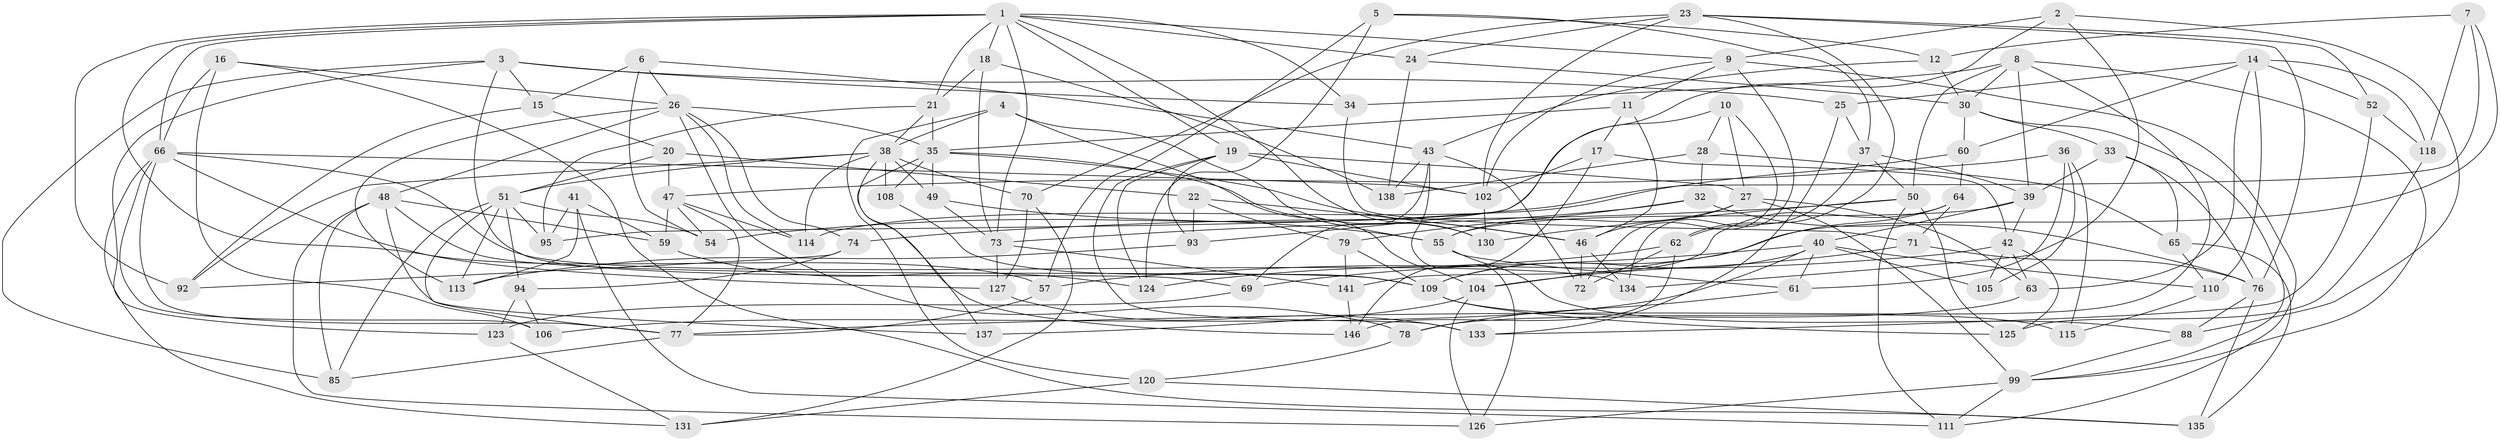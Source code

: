 // original degree distribution, {4: 1.0}
// Generated by graph-tools (version 1.1) at 2025/21/03/04/25 18:21:01]
// undirected, 102 vertices, 242 edges
graph export_dot {
graph [start="1"]
  node [color=gray90,style=filled];
  1 [super="+13+82"];
  2;
  3 [super="+103"];
  4;
  5;
  6;
  7;
  8 [super="+58"];
  9 [super="+31"];
  10;
  11;
  12;
  14 [super="+139"];
  15;
  16;
  17;
  18;
  19 [super="+136"];
  20;
  21 [super="+86"];
  22;
  23 [super="+143"];
  24;
  25;
  26 [super="+97"];
  27 [super="+29"];
  28;
  30 [super="+44"];
  32;
  33;
  34;
  35 [super="+68+89"];
  36;
  37 [super="+145"];
  38 [super="+75+132+140"];
  39 [super="+96"];
  40 [super="+45"];
  41;
  42 [super="+56"];
  43 [super="+107"];
  46 [super="+98"];
  47 [super="+129"];
  48 [super="+84"];
  49;
  50 [super="+67"];
  51 [super="+53+87"];
  52;
  54;
  55 [super="+101"];
  57;
  59;
  60;
  61;
  62 [super="+80"];
  63;
  64;
  65;
  66 [super="+83+142"];
  69;
  70;
  71;
  72;
  73 [super="+122"];
  74;
  76 [super="+91"];
  77 [super="+144"];
  78;
  79;
  85;
  88;
  92;
  93;
  94;
  95;
  99 [super="+100"];
  102 [super="+112"];
  104 [super="+128"];
  105;
  106;
  108;
  109 [super="+119+116"];
  110;
  111;
  113;
  114;
  115;
  118;
  120;
  123;
  124;
  125;
  126;
  127;
  130;
  131;
  133;
  134;
  135;
  137;
  138;
  141;
  146;
  1 -- 9;
  1 -- 19;
  1 -- 130;
  1 -- 66;
  1 -- 21 [weight=2];
  1 -- 73;
  1 -- 57;
  1 -- 34;
  1 -- 18;
  1 -- 24;
  1 -- 92;
  2 -- 134;
  2 -- 93;
  2 -- 9;
  2 -- 88;
  3 -- 15;
  3 -- 123;
  3 -- 25;
  3 -- 34;
  3 -- 69;
  3 -- 85;
  4 -- 120;
  4 -- 130;
  4 -- 104;
  4 -- 38;
  5 -- 12;
  5 -- 124;
  5 -- 57;
  5 -- 37;
  6 -- 54;
  6 -- 15;
  6 -- 43;
  6 -- 26;
  7 -- 12;
  7 -- 118;
  7 -- 54;
  7 -- 109;
  8 -- 39;
  8 -- 99;
  8 -- 34;
  8 -- 50;
  8 -- 30;
  8 -- 77;
  9 -- 11;
  9 -- 111;
  9 -- 102;
  9 -- 134;
  10 -- 95;
  10 -- 72;
  10 -- 28;
  10 -- 27;
  11 -- 35;
  11 -- 17;
  11 -- 46;
  12 -- 43;
  12 -- 30;
  14 -- 63;
  14 -- 118;
  14 -- 110;
  14 -- 25;
  14 -- 52;
  14 -- 60;
  15 -- 20;
  15 -- 92;
  16 -- 106;
  16 -- 135;
  16 -- 66;
  16 -- 26;
  17 -- 146;
  17 -- 42;
  17 -- 102;
  18 -- 73;
  18 -- 138;
  18 -- 21;
  19 -- 93;
  19 -- 102;
  19 -- 27;
  19 -- 124;
  19 -- 133;
  20 -- 22;
  20 -- 47;
  20 -- 51;
  21 -- 35;
  21 -- 95;
  21 -- 38;
  22 -- 93;
  22 -- 79;
  22 -- 46;
  23 -- 24;
  23 -- 62;
  23 -- 52;
  23 -- 76;
  23 -- 70;
  23 -- 102;
  24 -- 30;
  24 -- 138;
  25 -- 37;
  25 -- 133;
  26 -- 74;
  26 -- 48;
  26 -- 113;
  26 -- 114;
  26 -- 78;
  26 -- 35;
  27 -- 63;
  27 -- 99;
  27 -- 55;
  27 -- 46;
  28 -- 65;
  28 -- 138;
  28 -- 32;
  30 -- 60;
  30 -- 33;
  30 -- 99;
  32 -- 79;
  32 -- 76;
  32 -- 73;
  33 -- 39;
  33 -- 65;
  33 -- 76;
  34 -- 71;
  35 -- 49;
  35 -- 137;
  35 -- 46;
  35 -- 108;
  35 -- 55;
  36 -- 115;
  36 -- 61;
  36 -- 105;
  36 -- 47;
  37 -- 50;
  37 -- 39;
  37 -- 62 [weight=2];
  38 -- 108 [weight=2];
  38 -- 146;
  38 -- 70;
  38 -- 49;
  38 -- 114;
  38 -- 92;
  38 -- 51;
  39 -- 42;
  39 -- 55;
  39 -- 40;
  40 -- 61;
  40 -- 69;
  40 -- 105 [weight=2];
  40 -- 106;
  40 -- 109;
  40 -- 110;
  41 -- 111;
  41 -- 95;
  41 -- 59;
  41 -- 113;
  42 -- 125;
  42 -- 57;
  42 -- 105;
  42 -- 63;
  43 -- 138;
  43 -- 69;
  43 -- 72;
  43 -- 126;
  46 -- 134;
  46 -- 72;
  47 -- 114;
  47 -- 59;
  47 -- 54;
  47 -- 77;
  48 -- 137;
  48 -- 85;
  48 -- 59;
  48 -- 109;
  48 -- 126;
  49 -- 55;
  49 -- 73;
  50 -- 125;
  50 -- 74;
  50 -- 130;
  50 -- 111;
  51 -- 85;
  51 -- 95;
  51 -- 113;
  51 -- 54;
  51 -- 94;
  51 -- 77;
  52 -- 133;
  52 -- 118;
  55 -- 61;
  55 -- 88;
  57 -- 77;
  59 -- 124;
  60 -- 64;
  60 -- 114;
  61 -- 78;
  62 -- 124;
  62 -- 146;
  62 -- 72;
  63 -- 78;
  64 -- 71;
  64 -- 141;
  64 -- 104;
  65 -- 135;
  65 -- 110;
  66 -- 134;
  66 -- 131;
  66 -- 127;
  66 -- 106;
  66 -- 77;
  66 -- 102;
  69 -- 123;
  70 -- 127;
  70 -- 131;
  71 -- 104;
  71 -- 76;
  73 -- 127;
  73 -- 141;
  74 -- 92;
  74 -- 94;
  76 -- 88;
  76 -- 135;
  77 -- 85;
  78 -- 120;
  79 -- 109;
  79 -- 141;
  88 -- 99;
  93 -- 113;
  94 -- 106;
  94 -- 123;
  99 -- 126;
  99 -- 111;
  102 -- 130;
  104 -- 126;
  104 -- 137 [weight=2];
  108 -- 109;
  109 -- 115 [weight=2];
  109 -- 125;
  110 -- 115;
  118 -- 125;
  120 -- 131;
  120 -- 135;
  123 -- 131;
  127 -- 133;
  141 -- 146;
}
